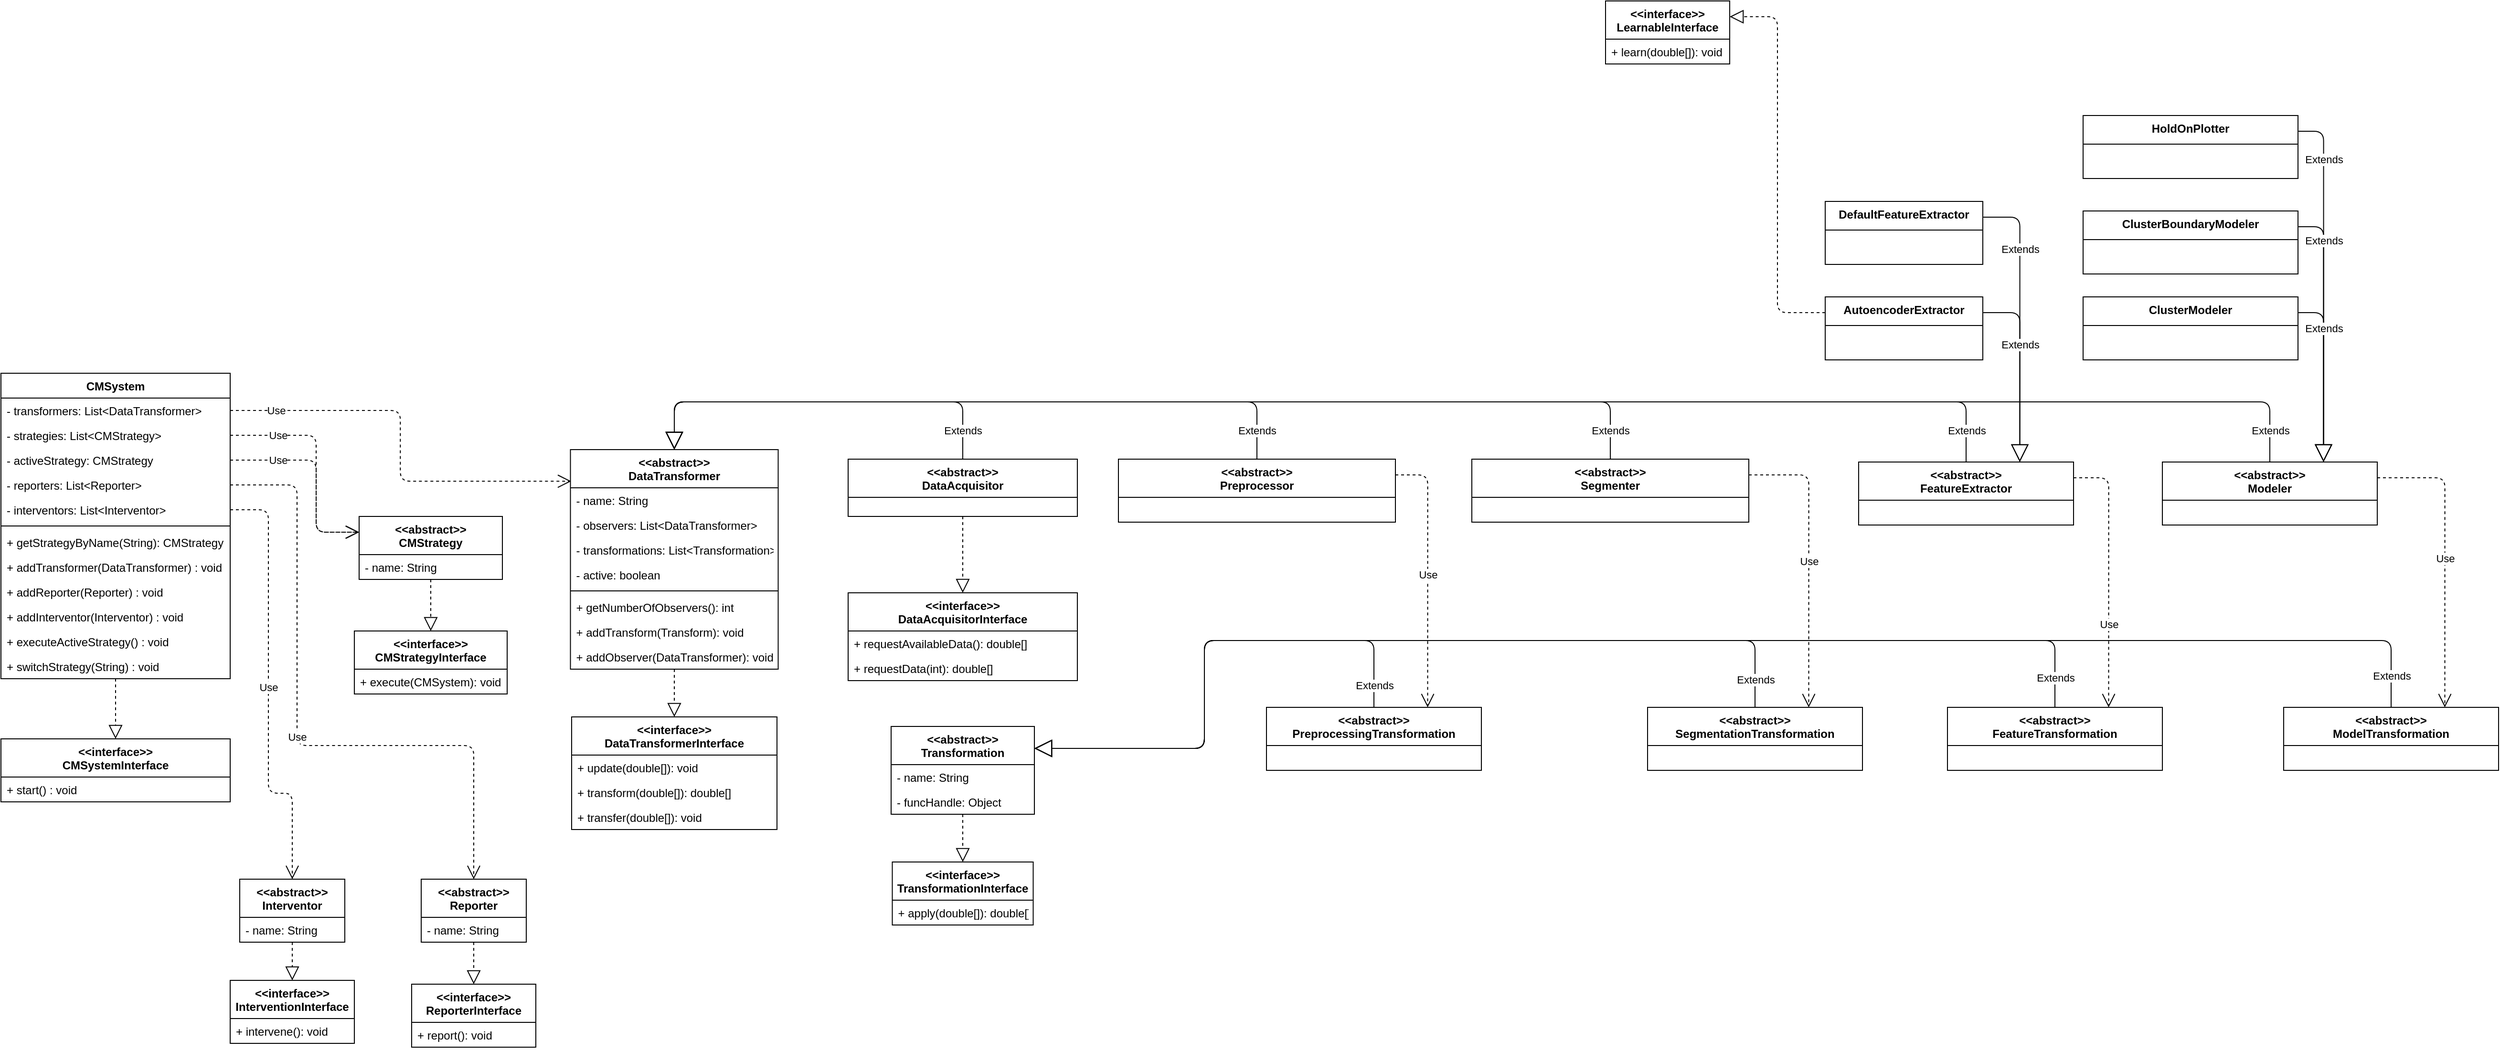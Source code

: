 <mxfile version="13.2.4" type="device" pages="2"><diagram id="Lfu4f5LkRAOWJ9PssMMm" name="Overview"><mxGraphModel dx="2374" dy="1189" grid="1" gridSize="10" guides="1" tooltips="1" connect="1" arrows="1" fold="1" page="1" pageScale="1" pageWidth="1169" pageHeight="1654" math="0" shadow="0"><root><mxCell id="0"/><mxCell id="1" parent="0"/><mxCell id="08nrekPemA0A7BpLR1cq-20" value="Extends" style="endArrow=block;endSize=16;endFill=0;html=1;exitX=0.5;exitY=0;exitDx=0;exitDy=0;edgeStyle=orthogonalEdgeStyle;entryX=0.5;entryY=0;entryDx=0;entryDy=0;" parent="1" source="08nrekPemA0A7BpLR1cq-13" target="08nrekPemA0A7BpLR1cq-6" edge="1"><mxGeometry x="-0.955" width="160" relative="1" as="geometry"><mxPoint x="1120" y="870" as="sourcePoint"/><mxPoint x="730" y="500" as="targetPoint"/><Array as="points"><mxPoint x="2057" y="470"/><mxPoint x="705" y="470"/></Array><mxPoint as="offset"/></mxGeometry></mxCell><mxCell id="08nrekPemA0A7BpLR1cq-21" value="" style="endArrow=block;dashed=1;endFill=0;endSize=12;html=1;entryX=0.5;entryY=0;entryDx=0;entryDy=0;exitX=0.5;exitY=1;exitDx=0;exitDy=0;" parent="1" source="08nrekPemA0A7BpLR1cq-6" target="dBo1FwBS5aJN_Spaipeg-18" edge="1"><mxGeometry width="160" relative="1" as="geometry"><mxPoint x="702.5" y="622" as="sourcePoint"/><mxPoint x="890" y="850" as="targetPoint"/></mxGeometry></mxCell><mxCell id="08nrekPemA0A7BpLR1cq-22" value="" style="endArrow=block;dashed=1;endFill=0;endSize=12;html=1;exitX=0.5;exitY=1;exitDx=0;exitDy=0;entryX=0.5;entryY=0;entryDx=0;entryDy=0;" parent="1" source="08nrekPemA0A7BpLR1cq-1" target="dBo1FwBS5aJN_Spaipeg-14" edge="1"><mxGeometry width="160" relative="1" as="geometry"><mxPoint x="927" y="840" as="sourcePoint"/><mxPoint x="1087" y="840" as="targetPoint"/></mxGeometry></mxCell><mxCell id="08nrekPemA0A7BpLR1cq-33" value="Use" style="endArrow=open;endSize=12;dashed=1;html=1;exitX=1;exitY=0.25;exitDx=0;exitDy=0;entryX=0.75;entryY=0;entryDx=0;entryDy=0;edgeStyle=orthogonalEdgeStyle;" parent="1" source="08nrekPemA0A7BpLR1cq-13" target="08nrekPemA0A7BpLR1cq-27" edge="1"><mxGeometry x="0.375" width="160" relative="1" as="geometry"><mxPoint x="1879" y="583" as="sourcePoint"/><mxPoint x="2114" y="720" as="targetPoint"/><Array as="points"><mxPoint x="2207" y="550"/></Array><mxPoint as="offset"/></mxGeometry></mxCell><mxCell id="AAn2_wxJFxs9eI7B3Sr_-12" value="" style="endArrow=block;dashed=1;endFill=0;endSize=12;html=1;exitX=0.5;exitY=1;exitDx=0;exitDy=0;edgeStyle=orthogonalEdgeStyle;" parent="1" source="AAn2_wxJFxs9eI7B3Sr_-8" target="AAn2_wxJFxs9eI7B3Sr_-10" edge="1"><mxGeometry width="160" relative="1" as="geometry"><mxPoint x="990" y="818" as="sourcePoint"/><mxPoint x="760" y="838" as="targetPoint"/></mxGeometry></mxCell><mxCell id="AAn2_wxJFxs9eI7B3Sr_-18" value="Use" style="endArrow=open;endSize=12;dashed=1;html=1;exitX=1;exitY=0.25;exitDx=0;exitDy=0;edgeStyle=orthogonalEdgeStyle;entryX=0.75;entryY=0;entryDx=0;entryDy=0;" parent="1" source="AAn2_wxJFxs9eI7B3Sr_-1" target="AAn2_wxJFxs9eI7B3Sr_-15" edge="1"><mxGeometry width="160" relative="1" as="geometry"><mxPoint x="1500" y="600" as="sourcePoint"/><mxPoint x="1380" y="970" as="targetPoint"/></mxGeometry></mxCell><mxCell id="AAn2_wxJFxs9eI7B3Sr_-21" value="Extends" style="endArrow=block;endSize=16;endFill=0;html=1;exitX=0.5;exitY=0;exitDx=0;exitDy=0;edgeStyle=orthogonalEdgeStyle;entryX=1;entryY=0.25;entryDx=0;entryDy=0;" parent="1" source="AAn2_wxJFxs9eI7B3Sr_-15" target="AAn2_wxJFxs9eI7B3Sr_-8" edge="1"><mxGeometry x="-0.912" width="160" relative="1" as="geometry"><mxPoint x="1030" y="990" as="sourcePoint"/><mxPoint x="810" y="960" as="targetPoint"/><Array as="points"><mxPoint x="1437" y="720"/><mxPoint x="1260" y="720"/><mxPoint x="1260" y="833"/></Array><mxPoint as="offset"/></mxGeometry></mxCell><mxCell id="AAn2_wxJFxs9eI7B3Sr_-23" value="Extends" style="endArrow=block;endSize=16;endFill=0;html=1;exitX=0.5;exitY=0;exitDx=0;exitDy=0;edgeStyle=orthogonalEdgeStyle;entryX=1;entryY=0.25;entryDx=0;entryDy=0;" parent="1" source="08nrekPemA0A7BpLR1cq-27" target="AAn2_wxJFxs9eI7B3Sr_-8" edge="1"><mxGeometry x="-0.95" width="160" relative="1" as="geometry"><mxPoint x="1470" y="1040" as="sourcePoint"/><mxPoint x="800" y="890" as="targetPoint"/><Array as="points"><mxPoint x="2151" y="720"/><mxPoint x="1260" y="720"/><mxPoint x="1260" y="833"/></Array><mxPoint as="offset"/></mxGeometry></mxCell><mxCell id="AAn2_wxJFxs9eI7B3Sr_-26" value="Use" style="endArrow=open;endSize=12;dashed=1;html=1;exitX=1;exitY=0.25;exitDx=0;exitDy=0;entryX=0.75;entryY=0;entryDx=0;entryDy=0;edgeStyle=orthogonalEdgeStyle;" parent="1" source="AAn2_wxJFxs9eI7B3Sr_-24" target="AAn2_wxJFxs9eI7B3Sr_-25" edge="1"><mxGeometry width="160" relative="1" as="geometry"><mxPoint x="1804" y="546.5" as="sourcePoint"/><mxPoint x="1914" y="950" as="targetPoint"/></mxGeometry></mxCell><mxCell id="AAn2_wxJFxs9eI7B3Sr_-27" value="Extends" style="endArrow=block;endSize=16;endFill=0;html=1;exitX=0.5;exitY=0;exitDx=0;exitDy=0;edgeStyle=orthogonalEdgeStyle;entryX=1;entryY=0.25;entryDx=0;entryDy=0;" parent="1" source="AAn2_wxJFxs9eI7B3Sr_-25" target="AAn2_wxJFxs9eI7B3Sr_-8" edge="1"><mxGeometry x="-0.937" width="160" relative="1" as="geometry"><mxPoint x="1330" y="1030" as="sourcePoint"/><mxPoint x="820" y="890" as="targetPoint"/><Array as="points"><mxPoint x="1837" y="720"/><mxPoint x="1260" y="720"/><mxPoint x="1260" y="833"/></Array><mxPoint as="offset"/></mxGeometry></mxCell><mxCell id="AAn2_wxJFxs9eI7B3Sr_-30" value="Use" style="endArrow=open;endSize=12;dashed=1;html=1;exitX=1;exitY=0.25;exitDx=0;exitDy=0;entryX=0.75;entryY=0;entryDx=0;entryDy=0;edgeStyle=orthogonalEdgeStyle;" parent="1" source="AAn2_wxJFxs9eI7B3Sr_-28" target="AAn2_wxJFxs9eI7B3Sr_-29" edge="1"><mxGeometry width="160" relative="1" as="geometry"><mxPoint x="2320" y="670" as="sourcePoint"/><mxPoint x="2480" y="670" as="targetPoint"/></mxGeometry></mxCell><mxCell id="AAn2_wxJFxs9eI7B3Sr_-37" value="Extends" style="endArrow=block;endSize=16;endFill=0;html=1;exitX=0.5;exitY=0;exitDx=0;exitDy=0;edgeStyle=orthogonalEdgeStyle;entryX=1;entryY=0.25;entryDx=0;entryDy=0;" parent="1" source="AAn2_wxJFxs9eI7B3Sr_-29" target="AAn2_wxJFxs9eI7B3Sr_-8" edge="1"><mxGeometry x="-0.959" width="160" relative="1" as="geometry"><mxPoint x="1930" y="1020" as="sourcePoint"/><mxPoint x="830" y="980" as="targetPoint"/><Array as="points"><mxPoint x="2503" y="720"/><mxPoint x="1260" y="720"/><mxPoint x="1260" y="833"/></Array><mxPoint as="offset"/></mxGeometry></mxCell><mxCell id="AAn2_wxJFxs9eI7B3Sr_-47" value="" style="endArrow=block;dashed=1;endFill=0;endSize=12;html=1;exitX=0.5;exitY=1;exitDx=0;exitDy=0;edgeStyle=orthogonalEdgeStyle;" parent="1" source="AAn2_wxJFxs9eI7B3Sr_-40" target="AAn2_wxJFxs9eI7B3Sr_-42" edge="1"><mxGeometry width="160" relative="1" as="geometry"><mxPoint x="430" y="1182" as="sourcePoint"/><mxPoint x="590" y="1182" as="targetPoint"/></mxGeometry></mxCell><mxCell id="AAn2_wxJFxs9eI7B3Sr_-48" value="" style="endArrow=block;dashed=1;endFill=0;endSize=12;html=1;exitX=0.5;exitY=1;exitDx=0;exitDy=0;entryX=0.5;entryY=0;entryDx=0;entryDy=0;edgeStyle=orthogonalEdgeStyle;" parent="1" source="AAn2_wxJFxs9eI7B3Sr_-41" target="AAn2_wxJFxs9eI7B3Sr_-46" edge="1"><mxGeometry width="160" relative="1" as="geometry"><mxPoint x="700" y="1020" as="sourcePoint"/><mxPoint x="860" y="1020" as="targetPoint"/></mxGeometry></mxCell><mxCell id="AAn2_wxJFxs9eI7B3Sr_-49" value="" style="endArrow=block;dashed=1;endFill=0;endSize=12;html=1;exitX=0.5;exitY=1;exitDx=0;exitDy=0;edgeStyle=orthogonalEdgeStyle;" parent="1" source="dBo1FwBS5aJN_Spaipeg-1" target="dBo1FwBS5aJN_Spaipeg-5" edge="1"><mxGeometry width="160" relative="1" as="geometry"><mxPoint x="-210" y="650" as="sourcePoint"/><mxPoint x="-50" y="650" as="targetPoint"/></mxGeometry></mxCell><mxCell id="AAn2_wxJFxs9eI7B3Sr_-57" value="" style="endArrow=block;dashed=1;endFill=0;endSize=12;html=1;exitX=0.5;exitY=1;exitDx=0;exitDy=0;entryX=0.5;entryY=0;entryDx=0;entryDy=0;edgeStyle=orthogonalEdgeStyle;" parent="1" source="AAn2_wxJFxs9eI7B3Sr_-56" target="dBo1FwBS5aJN_Spaipeg-10" edge="1"><mxGeometry width="160" relative="1" as="geometry"><mxPoint x="440" y="650" as="sourcePoint"/><mxPoint x="530" y="800" as="targetPoint"/></mxGeometry></mxCell><mxCell id="AAn2_wxJFxs9eI7B3Sr_-67" value="Use" style="endArrow=open;endSize=12;dashed=1;html=1;exitX=1;exitY=0.5;exitDx=0;exitDy=0;entryX=0.004;entryY=0.144;entryDx=0;entryDy=0;entryPerimeter=0;edgeStyle=orthogonalEdgeStyle;" parent="1" source="AAn2_wxJFxs9eI7B3Sr_-51" target="08nrekPemA0A7BpLR1cq-6" edge="1"><mxGeometry x="-0.778" width="160" relative="1" as="geometry"><mxPoint x="360" y="800" as="sourcePoint"/><mxPoint x="520" y="800" as="targetPoint"/><mxPoint as="offset"/></mxGeometry></mxCell><mxCell id="AAn2_wxJFxs9eI7B3Sr_-68" value="Use" style="endArrow=open;endSize=12;dashed=1;html=1;exitX=1;exitY=0.5;exitDx=0;exitDy=0;entryX=0;entryY=0.25;entryDx=0;entryDy=0;edgeStyle=orthogonalEdgeStyle;" parent="1" source="AAn2_wxJFxs9eI7B3Sr_-54" target="AAn2_wxJFxs9eI7B3Sr_-56" edge="1"><mxGeometry x="-0.577" width="160" relative="1" as="geometry"><mxPoint x="390" y="440" as="sourcePoint"/><mxPoint x="550" y="440" as="targetPoint"/><Array as="points"><mxPoint x="330" y="505"/><mxPoint x="330" y="607"/></Array><mxPoint as="offset"/></mxGeometry></mxCell><mxCell id="AAn2_wxJFxs9eI7B3Sr_-69" value="Use" style="endArrow=open;endSize=12;dashed=1;html=1;exitX=1;exitY=0.5;exitDx=0;exitDy=0;entryX=0;entryY=0.25;entryDx=0;entryDy=0;edgeStyle=orthogonalEdgeStyle;" parent="1" source="AAn2_wxJFxs9eI7B3Sr_-55" target="AAn2_wxJFxs9eI7B3Sr_-56" edge="1"><mxGeometry x="-0.525" width="160" relative="1" as="geometry"><mxPoint x="330" y="840" as="sourcePoint"/><mxPoint x="490" y="840" as="targetPoint"/><Array as="points"><mxPoint x="330" y="531"/><mxPoint x="330" y="607"/></Array><mxPoint as="offset"/></mxGeometry></mxCell><mxCell id="AAn2_wxJFxs9eI7B3Sr_-70" value="Use" style="endArrow=open;endSize=12;dashed=1;html=1;exitX=1;exitY=0.5;exitDx=0;exitDy=0;entryX=0.5;entryY=0;entryDx=0;entryDy=0;edgeStyle=orthogonalEdgeStyle;" parent="1" source="AAn2_wxJFxs9eI7B3Sr_-61" target="AAn2_wxJFxs9eI7B3Sr_-41" edge="1"><mxGeometry width="160" relative="1" as="geometry"><mxPoint x="310" y="840" as="sourcePoint"/><mxPoint x="470" y="840" as="targetPoint"/><Array as="points"><mxPoint x="310" y="557"/><mxPoint x="310" y="830"/><mxPoint x="495" y="830"/></Array></mxGeometry></mxCell><mxCell id="AAn2_wxJFxs9eI7B3Sr_-71" value="Use" style="endArrow=open;endSize=12;dashed=1;html=1;entryX=0.5;entryY=0;entryDx=0;entryDy=0;exitX=1;exitY=0.5;exitDx=0;exitDy=0;edgeStyle=orthogonalEdgeStyle;" parent="1" source="AAn2_wxJFxs9eI7B3Sr_-62" target="AAn2_wxJFxs9eI7B3Sr_-40" edge="1"><mxGeometry width="160" relative="1" as="geometry"><mxPoint x="150" y="880" as="sourcePoint"/><mxPoint x="310" y="880" as="targetPoint"/><Array as="points"><mxPoint x="280" y="583"/><mxPoint x="280" y="880"/><mxPoint x="305" y="880"/></Array></mxGeometry></mxCell><mxCell id="AAn2_wxJFxs9eI7B3Sr_-80" value="Extends" style="endArrow=block;endSize=16;endFill=0;html=1;exitX=0.5;exitY=0;exitDx=0;exitDy=0;edgeStyle=orthogonalEdgeStyle;entryX=0.5;entryY=0;entryDx=0;entryDy=0;" parent="1" source="AAn2_wxJFxs9eI7B3Sr_-28" target="08nrekPemA0A7BpLR1cq-6" edge="1"><mxGeometry x="-0.963" width="160" relative="1" as="geometry"><mxPoint x="2067.5" y="543" as="sourcePoint"/><mxPoint x="715" y="530" as="targetPoint"/><Array as="points"><mxPoint x="2376" y="470"/><mxPoint x="705" y="470"/></Array><mxPoint as="offset"/></mxGeometry></mxCell><mxCell id="AAn2_wxJFxs9eI7B3Sr_-7" value="Extends" style="endArrow=block;endSize=16;endFill=0;html=1;entryX=0.5;entryY=0;entryDx=0;entryDy=0;edgeStyle=orthogonalEdgeStyle;exitX=0.5;exitY=0;exitDx=0;exitDy=0;" parent="1" source="AAn2_wxJFxs9eI7B3Sr_-1" target="08nrekPemA0A7BpLR1cq-6" edge="1"><mxGeometry x="-0.917" width="160" relative="1" as="geometry"><mxPoint x="1200" y="870" as="sourcePoint"/><mxPoint x="1360" y="870" as="targetPoint"/><Array as="points"><mxPoint x="1315" y="470"/><mxPoint x="705" y="470"/></Array><mxPoint as="offset"/></mxGeometry></mxCell><mxCell id="AAn2_wxJFxs9eI7B3Sr_-81" value="Extends" style="endArrow=block;endSize=16;endFill=0;html=1;exitX=0.5;exitY=0;exitDx=0;exitDy=0;edgeStyle=orthogonalEdgeStyle;entryX=0.5;entryY=0;entryDx=0;entryDy=0;" parent="1" source="AAn2_wxJFxs9eI7B3Sr_-24" target="08nrekPemA0A7BpLR1cq-6" edge="1"><mxGeometry x="-0.945" width="160" relative="1" as="geometry"><mxPoint x="1470" y="490" as="sourcePoint"/><mxPoint x="1630" y="490" as="targetPoint"/><Array as="points"><mxPoint x="1685" y="470"/><mxPoint x="705" y="470"/></Array><mxPoint as="offset"/></mxGeometry></mxCell><mxCell id="AAn2_wxJFxs9eI7B3Sr_-88" value="Extends" style="endArrow=block;endSize=16;endFill=0;html=1;exitX=0.5;exitY=0;exitDx=0;exitDy=0;edgeStyle=orthogonalEdgeStyle;entryX=0.5;entryY=0;entryDx=0;entryDy=0;" parent="1" source="08nrekPemA0A7BpLR1cq-1" target="08nrekPemA0A7BpLR1cq-6" edge="1"><mxGeometry x="-0.854" width="160" relative="1" as="geometry"><mxPoint x="800" y="1110" as="sourcePoint"/><mxPoint x="720" y="500" as="targetPoint"/><Array as="points"><mxPoint x="1007" y="470"/><mxPoint x="705" y="470"/></Array><mxPoint as="offset"/></mxGeometry></mxCell><mxCell id="08nrekPemA0A7BpLR1cq-1" value="&lt;&lt;abstract&gt;&gt;&#10;DataAcquisitor" style="swimlane;fontStyle=1;align=center;verticalAlign=top;childLayout=stackLayout;horizontal=1;startSize=40;horizontalStack=0;resizeParent=1;resizeParentMax=0;resizeLast=0;collapsible=1;marginBottom=0;" parent="1" vertex="1"><mxGeometry x="887" y="530" width="240" height="60" as="geometry"/></mxCell><mxCell id="dBo1FwBS5aJN_Spaipeg-14" value="&lt;&lt;interface&gt;&gt;&#10;DataAcquisitorInterface" style="swimlane;fontStyle=1;align=center;verticalAlign=top;childLayout=stackLayout;horizontal=1;startSize=40;horizontalStack=0;resizeParent=1;resizeParentMax=0;resizeLast=0;collapsible=1;marginBottom=0;" parent="1" vertex="1"><mxGeometry x="887" y="670" width="240" height="92" as="geometry"/></mxCell><mxCell id="08nrekPemA0A7BpLR1cq-10" value="+ requestAvailableData(): double[]" style="text;strokeColor=none;fillColor=none;align=left;verticalAlign=top;spacingLeft=4;spacingRight=4;overflow=hidden;rotatable=0;points=[[0,0.5],[1,0.5]];portConstraint=eastwest;" parent="dBo1FwBS5aJN_Spaipeg-14" vertex="1"><mxGeometry y="40" width="240" height="26" as="geometry"/></mxCell><mxCell id="08nrekPemA0A7BpLR1cq-11" value="+ requestData(int): double[]" style="text;strokeColor=none;fillColor=none;align=left;verticalAlign=top;spacingLeft=4;spacingRight=4;overflow=hidden;rotatable=0;points=[[0,0.5],[1,0.5]];portConstraint=eastwest;" parent="dBo1FwBS5aJN_Spaipeg-14" vertex="1"><mxGeometry y="66" width="240" height="26" as="geometry"/></mxCell><mxCell id="AAn2_wxJFxs9eI7B3Sr_-1" value="&lt;&lt;abstract&gt;&gt;&#10;Preprocessor" style="swimlane;fontStyle=1;align=center;verticalAlign=top;childLayout=stackLayout;horizontal=1;startSize=40;horizontalStack=0;resizeParent=1;resizeParentMax=0;resizeLast=0;collapsible=1;marginBottom=0;" parent="1" vertex="1"><mxGeometry x="1170" y="530" width="290" height="66" as="geometry"/></mxCell><mxCell id="AAn2_wxJFxs9eI7B3Sr_-15" value="&lt;&lt;abstract&gt;&gt;&#10;PreprocessingTransformation" style="swimlane;fontStyle=1;align=center;verticalAlign=top;childLayout=stackLayout;horizontal=1;startSize=40;horizontalStack=0;resizeParent=1;resizeParentMax=0;resizeLast=0;collapsible=1;marginBottom=0;" parent="1" vertex="1"><mxGeometry x="1325" y="790" width="225" height="66" as="geometry"/></mxCell><mxCell id="08nrekPemA0A7BpLR1cq-13" value="&lt;&lt;abstract&gt;&gt;&#10;FeatureExtractor" style="swimlane;fontStyle=1;align=center;verticalAlign=top;childLayout=stackLayout;horizontal=1;startSize=40;horizontalStack=0;resizeParent=1;resizeParentMax=0;resizeLast=0;collapsible=1;marginBottom=0;" parent="1" vertex="1"><mxGeometry x="1945" y="533" width="225" height="66" as="geometry"/></mxCell><mxCell id="08nrekPemA0A7BpLR1cq-27" value="&lt;&lt;abstract&gt;&gt;&#10;FeatureTransformation" style="swimlane;fontStyle=1;align=center;verticalAlign=top;childLayout=stackLayout;horizontal=1;startSize=40;horizontalStack=0;resizeParent=1;resizeParentMax=0;resizeLast=0;collapsible=1;marginBottom=0;" parent="1" vertex="1"><mxGeometry x="2038" y="790" width="225" height="66" as="geometry"/></mxCell><mxCell id="AAn2_wxJFxs9eI7B3Sr_-24" value="&lt;&lt;abstract&gt;&gt;&#10;Segmenter" style="swimlane;fontStyle=1;align=center;verticalAlign=top;childLayout=stackLayout;horizontal=1;startSize=40;horizontalStack=0;resizeParent=1;resizeParentMax=0;resizeLast=0;collapsible=1;marginBottom=0;" parent="1" vertex="1"><mxGeometry x="1540" y="530" width="290" height="66" as="geometry"/></mxCell><mxCell id="AAn2_wxJFxs9eI7B3Sr_-25" value="&lt;&lt;abstract&gt;&gt;&#10;SegmentationTransformation" style="swimlane;fontStyle=1;align=center;verticalAlign=top;childLayout=stackLayout;horizontal=1;startSize=40;horizontalStack=0;resizeParent=1;resizeParentMax=0;resizeLast=0;collapsible=1;marginBottom=0;" parent="1" vertex="1"><mxGeometry x="1724" y="790" width="225" height="66" as="geometry"/></mxCell><mxCell id="AAn2_wxJFxs9eI7B3Sr_-28" value="&lt;&lt;abstract&gt;&gt;&#10;Modeler" style="swimlane;fontStyle=1;align=center;verticalAlign=top;childLayout=stackLayout;horizontal=1;startSize=40;horizontalStack=0;resizeParent=1;resizeParentMax=0;resizeLast=0;collapsible=1;marginBottom=0;" parent="1" vertex="1"><mxGeometry x="2263" y="533" width="225" height="66" as="geometry"/></mxCell><mxCell id="AAn2_wxJFxs9eI7B3Sr_-29" value="&lt;&lt;abstract&gt;&gt;&#10;ModelTransformation" style="swimlane;fontStyle=1;align=center;verticalAlign=top;childLayout=stackLayout;horizontal=1;startSize=40;horizontalStack=0;resizeParent=1;resizeParentMax=0;resizeLast=0;collapsible=1;marginBottom=0;" parent="1" vertex="1"><mxGeometry x="2390" y="790" width="225" height="66" as="geometry"/></mxCell><mxCell id="AAn2_wxJFxs9eI7B3Sr_-56" value="&lt;&lt;abstract&gt;&gt;&#10;CMStrategy" style="swimlane;fontStyle=1;align=center;verticalAlign=top;childLayout=stackLayout;horizontal=1;startSize=40;horizontalStack=0;resizeParent=1;resizeParentMax=0;resizeLast=0;collapsible=1;marginBottom=0;" parent="1" vertex="1"><mxGeometry x="375" y="590" width="150" height="66" as="geometry"/></mxCell><mxCell id="AAn2_wxJFxs9eI7B3Sr_-75" value="- name: String" style="text;strokeColor=none;fillColor=none;align=left;verticalAlign=top;spacingLeft=4;spacingRight=4;overflow=hidden;rotatable=0;points=[[0,0.5],[1,0.5]];portConstraint=eastwest;" parent="AAn2_wxJFxs9eI7B3Sr_-56" vertex="1"><mxGeometry y="40" width="150" height="26" as="geometry"/></mxCell><mxCell id="dBo1FwBS5aJN_Spaipeg-1" value="CMSystem" style="swimlane;fontStyle=1;align=center;verticalAlign=top;childLayout=stackLayout;horizontal=1;startSize=26;horizontalStack=0;resizeParent=1;resizeParentMax=0;resizeLast=0;collapsible=1;marginBottom=0;" parent="1" vertex="1"><mxGeometry y="440" width="240" height="320" as="geometry"/></mxCell><mxCell id="AAn2_wxJFxs9eI7B3Sr_-51" value="- transformers: List&lt;DataTransformer&gt;" style="text;strokeColor=none;fillColor=none;align=left;verticalAlign=top;spacingLeft=4;spacingRight=4;overflow=hidden;rotatable=0;points=[[0,0.5],[1,0.5]];portConstraint=eastwest;" parent="dBo1FwBS5aJN_Spaipeg-1" vertex="1"><mxGeometry y="26" width="240" height="26" as="geometry"/></mxCell><mxCell id="AAn2_wxJFxs9eI7B3Sr_-54" value="- strategies: List&lt;CMStrategy&gt;" style="text;strokeColor=none;fillColor=none;align=left;verticalAlign=top;spacingLeft=4;spacingRight=4;overflow=hidden;rotatable=0;points=[[0,0.5],[1,0.5]];portConstraint=eastwest;" parent="dBo1FwBS5aJN_Spaipeg-1" vertex="1"><mxGeometry y="52" width="240" height="26" as="geometry"/></mxCell><mxCell id="AAn2_wxJFxs9eI7B3Sr_-55" value="- activeStrategy: CMStrategy" style="text;strokeColor=none;fillColor=none;align=left;verticalAlign=top;spacingLeft=4;spacingRight=4;overflow=hidden;rotatable=0;points=[[0,0.5],[1,0.5]];portConstraint=eastwest;" parent="dBo1FwBS5aJN_Spaipeg-1" vertex="1"><mxGeometry y="78" width="240" height="26" as="geometry"/></mxCell><mxCell id="AAn2_wxJFxs9eI7B3Sr_-61" value="- reporters: List&lt;Reporter&gt;" style="text;strokeColor=none;fillColor=none;align=left;verticalAlign=top;spacingLeft=4;spacingRight=4;overflow=hidden;rotatable=0;points=[[0,0.5],[1,0.5]];portConstraint=eastwest;" parent="dBo1FwBS5aJN_Spaipeg-1" vertex="1"><mxGeometry y="104" width="240" height="26" as="geometry"/></mxCell><mxCell id="AAn2_wxJFxs9eI7B3Sr_-62" value="- interventors: List&lt;Interventor&gt;" style="text;strokeColor=none;fillColor=none;align=left;verticalAlign=top;spacingLeft=4;spacingRight=4;overflow=hidden;rotatable=0;points=[[0,0.5],[1,0.5]];portConstraint=eastwest;" parent="dBo1FwBS5aJN_Spaipeg-1" vertex="1"><mxGeometry y="130" width="240" height="26" as="geometry"/></mxCell><mxCell id="AAn2_wxJFxs9eI7B3Sr_-73" value="" style="line;strokeWidth=1;fillColor=none;align=left;verticalAlign=middle;spacingTop=-1;spacingLeft=3;spacingRight=3;rotatable=0;labelPosition=right;points=[];portConstraint=eastwest;" parent="dBo1FwBS5aJN_Spaipeg-1" vertex="1"><mxGeometry y="156" width="240" height="8" as="geometry"/></mxCell><mxCell id="AAn2_wxJFxs9eI7B3Sr_-74" value="+ getStrategyByName(String): CMStrategy" style="text;strokeColor=none;fillColor=none;align=left;verticalAlign=top;spacingLeft=4;spacingRight=4;overflow=hidden;rotatable=0;points=[[0,0.5],[1,0.5]];portConstraint=eastwest;" parent="dBo1FwBS5aJN_Spaipeg-1" vertex="1"><mxGeometry y="164" width="240" height="26" as="geometry"/></mxCell><mxCell id="AAn2_wxJFxs9eI7B3Sr_-50" value="+ addTransformer(DataTransformer) : void" style="text;strokeColor=none;fillColor=none;align=left;verticalAlign=top;spacingLeft=4;spacingRight=4;overflow=hidden;rotatable=0;points=[[0,0.5],[1,0.5]];portConstraint=eastwest;" parent="dBo1FwBS5aJN_Spaipeg-1" vertex="1"><mxGeometry y="190" width="240" height="26" as="geometry"/></mxCell><mxCell id="AAn2_wxJFxs9eI7B3Sr_-59" value="+ addReporter(Reporter) : void" style="text;strokeColor=none;fillColor=none;align=left;verticalAlign=top;spacingLeft=4;spacingRight=4;overflow=hidden;rotatable=0;points=[[0,0.5],[1,0.5]];portConstraint=eastwest;" parent="dBo1FwBS5aJN_Spaipeg-1" vertex="1"><mxGeometry y="216" width="240" height="26" as="geometry"/></mxCell><mxCell id="AAn2_wxJFxs9eI7B3Sr_-58" value="+ addInterventor(Interventor) : void" style="text;strokeColor=none;fillColor=none;align=left;verticalAlign=top;spacingLeft=4;spacingRight=4;overflow=hidden;rotatable=0;points=[[0,0.5],[1,0.5]];portConstraint=eastwest;" parent="dBo1FwBS5aJN_Spaipeg-1" vertex="1"><mxGeometry y="242" width="240" height="26" as="geometry"/></mxCell><mxCell id="AAn2_wxJFxs9eI7B3Sr_-53" value="+ executeActiveStrategy() : void" style="text;strokeColor=none;fillColor=none;align=left;verticalAlign=top;spacingLeft=4;spacingRight=4;overflow=hidden;rotatable=0;points=[[0,0.5],[1,0.5]];portConstraint=eastwest;" parent="dBo1FwBS5aJN_Spaipeg-1" vertex="1"><mxGeometry y="268" width="240" height="26" as="geometry"/></mxCell><mxCell id="AAn2_wxJFxs9eI7B3Sr_-52" value="+ switchStrategy(String) : void" style="text;strokeColor=none;fillColor=none;align=left;verticalAlign=top;spacingLeft=4;spacingRight=4;overflow=hidden;rotatable=0;points=[[0,0.5],[1,0.5]];portConstraint=eastwest;" parent="dBo1FwBS5aJN_Spaipeg-1" vertex="1"><mxGeometry y="294" width="240" height="26" as="geometry"/></mxCell><mxCell id="dBo1FwBS5aJN_Spaipeg-10" value="&lt;&lt;interface&gt;&gt;&#10;CMStrategyInterface" style="swimlane;fontStyle=1;align=center;verticalAlign=top;childLayout=stackLayout;horizontal=1;startSize=40;horizontalStack=0;resizeParent=1;resizeParentMax=0;resizeLast=0;collapsible=1;marginBottom=0;" parent="1" vertex="1"><mxGeometry x="370" y="710" width="160" height="66" as="geometry"/></mxCell><mxCell id="AAn2_wxJFxs9eI7B3Sr_-65" value="+ execute(CMSystem): void" style="text;strokeColor=none;fillColor=none;align=left;verticalAlign=top;spacingLeft=4;spacingRight=4;overflow=hidden;rotatable=0;points=[[0,0.5],[1,0.5]];portConstraint=eastwest;" parent="dBo1FwBS5aJN_Spaipeg-10" vertex="1"><mxGeometry y="40" width="160" height="26" as="geometry"/></mxCell><mxCell id="AAn2_wxJFxs9eI7B3Sr_-8" value="&lt;&lt;abstract&gt;&gt;&#10;Transformation" style="swimlane;fontStyle=1;align=center;verticalAlign=top;childLayout=stackLayout;horizontal=1;startSize=40;horizontalStack=0;resizeParent=1;resizeParentMax=0;resizeLast=0;collapsible=1;marginBottom=0;" parent="1" vertex="1"><mxGeometry x="932" y="810" width="150" height="92" as="geometry"><mxRectangle x="612.5" y="480" width="110" height="40" as="alternateBounds"/></mxGeometry></mxCell><mxCell id="AAn2_wxJFxs9eI7B3Sr_-13" value="- name: String" style="text;strokeColor=none;fillColor=none;align=left;verticalAlign=top;spacingLeft=4;spacingRight=4;overflow=hidden;rotatable=0;points=[[0,0.5],[1,0.5]];portConstraint=eastwest;" parent="AAn2_wxJFxs9eI7B3Sr_-8" vertex="1"><mxGeometry y="40" width="150" height="26" as="geometry"/></mxCell><mxCell id="AAn2_wxJFxs9eI7B3Sr_-82" value="- funcHandle: Object" style="text;strokeColor=none;fillColor=none;align=left;verticalAlign=top;spacingLeft=4;spacingRight=4;overflow=hidden;rotatable=0;points=[[0,0.5],[1,0.5]];portConstraint=eastwest;" parent="AAn2_wxJFxs9eI7B3Sr_-8" vertex="1"><mxGeometry y="66" width="150" height="26" as="geometry"/></mxCell><mxCell id="YaqS68EigVn-QUBoVISx-5" value="HoldOnPlotter" style="swimlane;fontStyle=1;align=center;verticalAlign=top;childLayout=stackLayout;horizontal=1;startSize=30;horizontalStack=0;resizeParent=1;resizeParentMax=0;resizeLast=0;collapsible=1;marginBottom=0;" vertex="1" parent="1"><mxGeometry x="2180" y="170" width="225" height="66" as="geometry"/></mxCell><mxCell id="AAn2_wxJFxs9eI7B3Sr_-84" value="ClusterModeler" style="swimlane;fontStyle=1;align=center;verticalAlign=top;childLayout=stackLayout;horizontal=1;startSize=30;horizontalStack=0;resizeParent=1;resizeParentMax=0;resizeLast=0;collapsible=1;marginBottom=0;" parent="1" vertex="1"><mxGeometry x="2180" y="360" width="225" height="66" as="geometry"/></mxCell><mxCell id="AAn2_wxJFxs9eI7B3Sr_-85" value="ClusterBoundaryModeler" style="swimlane;fontStyle=1;align=center;verticalAlign=top;childLayout=stackLayout;horizontal=1;startSize=30;horizontalStack=0;resizeParent=1;resizeParentMax=0;resizeLast=0;collapsible=1;marginBottom=0;" parent="1" vertex="1"><mxGeometry x="2180" y="270" width="225" height="66" as="geometry"/></mxCell><mxCell id="YaqS68EigVn-QUBoVISx-4" value="DefaultFeatureExtractor" style="swimlane;fontStyle=1;align=center;verticalAlign=top;childLayout=stackLayout;horizontal=1;startSize=30;horizontalStack=0;resizeParent=1;resizeParentMax=0;resizeLast=0;collapsible=1;marginBottom=0;" vertex="1" parent="1"><mxGeometry x="1910" y="260" width="165" height="66" as="geometry"/></mxCell><mxCell id="YaqS68EigVn-QUBoVISx-1" value="&lt;&lt;interface&gt;&gt;&#10;LearnableInterface" style="swimlane;fontStyle=1;align=center;verticalAlign=top;childLayout=stackLayout;horizontal=1;startSize=40;horizontalStack=0;resizeParent=1;resizeParentMax=0;resizeLast=0;collapsible=1;marginBottom=0;" vertex="1" parent="1"><mxGeometry x="1680" y="50" width="130" height="66" as="geometry"/></mxCell><mxCell id="YaqS68EigVn-QUBoVISx-2" value="+ learn(double[]): void" style="text;strokeColor=none;fillColor=none;align=left;verticalAlign=top;spacingLeft=4;spacingRight=4;overflow=hidden;rotatable=0;points=[[0,0.5],[1,0.5]];portConstraint=eastwest;" vertex="1" parent="YaqS68EigVn-QUBoVISx-1"><mxGeometry y="40" width="130" height="26" as="geometry"/></mxCell><mxCell id="AAn2_wxJFxs9eI7B3Sr_-10" value="&lt;&lt;interface&gt;&gt;&#10;TransformationInterface" style="swimlane;fontStyle=1;align=center;verticalAlign=top;childLayout=stackLayout;horizontal=1;startSize=40;horizontalStack=0;resizeParent=1;resizeParentMax=0;resizeLast=0;collapsible=1;marginBottom=0;" parent="1" vertex="1"><mxGeometry x="933.25" y="952" width="147.5" height="66" as="geometry"/></mxCell><mxCell id="AAn2_wxJFxs9eI7B3Sr_-11" value="+ apply(double[]): double[]" style="text;strokeColor=none;fillColor=none;align=left;verticalAlign=top;spacingLeft=4;spacingRight=4;overflow=hidden;rotatable=0;points=[[0,0.5],[1,0.5]];portConstraint=eastwest;" parent="AAn2_wxJFxs9eI7B3Sr_-10" vertex="1"><mxGeometry y="40" width="147.5" height="26" as="geometry"/></mxCell><mxCell id="08nrekPemA0A7BpLR1cq-6" value="&lt;&lt;abstract&gt;&gt;&#10;DataTransformer" style="swimlane;fontStyle=1;align=center;verticalAlign=top;childLayout=stackLayout;horizontal=1;startSize=40;horizontalStack=0;resizeParent=1;resizeParentMax=0;resizeLast=0;collapsible=1;marginBottom=0;" parent="1" vertex="1"><mxGeometry x="596.25" y="520" width="217.5" height="230" as="geometry"><mxRectangle x="610" y="110" width="130" height="40" as="alternateBounds"/></mxGeometry></mxCell><mxCell id="08nrekPemA0A7BpLR1cq-24" value="- name: String" style="text;strokeColor=none;fillColor=none;align=left;verticalAlign=top;spacingLeft=4;spacingRight=4;overflow=hidden;rotatable=0;points=[[0,0.5],[1,0.5]];portConstraint=eastwest;" parent="08nrekPemA0A7BpLR1cq-6" vertex="1"><mxGeometry y="40" width="217.5" height="26" as="geometry"/></mxCell><mxCell id="08nrekPemA0A7BpLR1cq-23" value="- observers: List&lt;DataTransformer&gt;" style="text;strokeColor=none;fillColor=none;align=left;verticalAlign=top;spacingLeft=4;spacingRight=4;overflow=hidden;rotatable=0;points=[[0,0.5],[1,0.5]];portConstraint=eastwest;" parent="08nrekPemA0A7BpLR1cq-6" vertex="1"><mxGeometry y="66" width="217.5" height="26" as="geometry"/></mxCell><mxCell id="AAn2_wxJFxs9eI7B3Sr_-14" value="- transformations: List&lt;Transformation&gt;" style="text;strokeColor=none;fillColor=none;align=left;verticalAlign=top;spacingLeft=4;spacingRight=4;overflow=hidden;rotatable=0;points=[[0,0.5],[1,0.5]];portConstraint=eastwest;" parent="08nrekPemA0A7BpLR1cq-6" vertex="1"><mxGeometry y="92" width="217.5" height="26" as="geometry"/></mxCell><mxCell id="AAn2_wxJFxs9eI7B3Sr_-72" value="- active: boolean" style="text;strokeColor=none;fillColor=none;align=left;verticalAlign=top;spacingLeft=4;spacingRight=4;overflow=hidden;rotatable=0;points=[[0,0.5],[1,0.5]];portConstraint=eastwest;" parent="08nrekPemA0A7BpLR1cq-6" vertex="1"><mxGeometry y="118" width="217.5" height="26" as="geometry"/></mxCell><mxCell id="AAn2_wxJFxs9eI7B3Sr_-78" value="" style="line;strokeWidth=1;fillColor=none;align=left;verticalAlign=middle;spacingTop=-1;spacingLeft=3;spacingRight=3;rotatable=0;labelPosition=right;points=[];portConstraint=eastwest;" parent="08nrekPemA0A7BpLR1cq-6" vertex="1"><mxGeometry y="144" width="217.5" height="8" as="geometry"/></mxCell><mxCell id="AAn2_wxJFxs9eI7B3Sr_-79" value="+ getNumberOfObservers(): int" style="text;strokeColor=none;fillColor=none;align=left;verticalAlign=top;spacingLeft=4;spacingRight=4;overflow=hidden;rotatable=0;points=[[0,0.5],[1,0.5]];portConstraint=eastwest;" parent="08nrekPemA0A7BpLR1cq-6" vertex="1"><mxGeometry y="152" width="217.5" height="26" as="geometry"/></mxCell><mxCell id="AAn2_wxJFxs9eI7B3Sr_-19" value="+ addTransform(Transform): void" style="text;strokeColor=none;fillColor=none;align=left;verticalAlign=top;spacingLeft=4;spacingRight=4;overflow=hidden;rotatable=0;points=[[0,0.5],[1,0.5]];portConstraint=eastwest;" parent="08nrekPemA0A7BpLR1cq-6" vertex="1"><mxGeometry y="178" width="217.5" height="26" as="geometry"/></mxCell><mxCell id="-VINwEKAUDB48MEAJf4I-2" value="+ addObserver(DataTransformer): void" style="text;strokeColor=none;fillColor=none;align=left;verticalAlign=top;spacingLeft=4;spacingRight=4;overflow=hidden;rotatable=0;points=[[0,0.5],[1,0.5]];portConstraint=eastwest;" vertex="1" parent="08nrekPemA0A7BpLR1cq-6"><mxGeometry y="204" width="217.5" height="26" as="geometry"/></mxCell><mxCell id="dBo1FwBS5aJN_Spaipeg-18" value="&lt;&lt;interface&gt;&gt;&#10;DataTransformerInterface" style="swimlane;fontStyle=1;align=center;verticalAlign=top;childLayout=stackLayout;horizontal=1;startSize=40;horizontalStack=0;resizeParent=1;resizeParentMax=0;resizeLast=0;collapsible=1;marginBottom=0;" parent="1" vertex="1"><mxGeometry x="597.5" y="800" width="215" height="118" as="geometry"><mxRectangle x="625" y="310" width="200" height="40" as="alternateBounds"/></mxGeometry></mxCell><mxCell id="dBo1FwBS5aJN_Spaipeg-19" value="+ update(double[]): void" style="text;strokeColor=none;fillColor=none;align=left;verticalAlign=top;spacingLeft=4;spacingRight=4;overflow=hidden;rotatable=0;points=[[0,0.5],[1,0.5]];portConstraint=eastwest;" parent="dBo1FwBS5aJN_Spaipeg-18" vertex="1"><mxGeometry y="40" width="215" height="26" as="geometry"/></mxCell><mxCell id="AAn2_wxJFxs9eI7B3Sr_-83" value="+ transform(double[]): double[]" style="text;strokeColor=none;fillColor=none;align=left;verticalAlign=top;spacingLeft=4;spacingRight=4;overflow=hidden;rotatable=0;points=[[0,0.5],[1,0.5]];portConstraint=eastwest;" parent="dBo1FwBS5aJN_Spaipeg-18" vertex="1"><mxGeometry y="66" width="215" height="26" as="geometry"/></mxCell><mxCell id="08nrekPemA0A7BpLR1cq-5" value="+ transfer(double[]): void" style="text;strokeColor=none;fillColor=none;align=left;verticalAlign=top;spacingLeft=4;spacingRight=4;overflow=hidden;rotatable=0;points=[[0,0.5],[1,0.5]];portConstraint=eastwest;" parent="dBo1FwBS5aJN_Spaipeg-18" vertex="1"><mxGeometry y="92" width="215" height="26" as="geometry"/></mxCell><mxCell id="YaqS68EigVn-QUBoVISx-3" value="AutoencoderExtractor" style="swimlane;fontStyle=1;align=center;verticalAlign=top;childLayout=stackLayout;horizontal=1;startSize=30;horizontalStack=0;resizeParent=1;resizeParentMax=0;resizeLast=0;collapsible=1;marginBottom=0;" vertex="1" parent="1"><mxGeometry x="1910" y="360" width="165" height="66" as="geometry"/></mxCell><mxCell id="AAn2_wxJFxs9eI7B3Sr_-42" value="&lt;&lt;interface&gt;&gt;&#10;InterventionInterface" style="swimlane;fontStyle=1;align=center;verticalAlign=top;childLayout=stackLayout;horizontal=1;startSize=40;horizontalStack=0;resizeParent=1;resizeParentMax=0;resizeLast=0;collapsible=1;marginBottom=0;" parent="1" vertex="1"><mxGeometry x="240" y="1076" width="130" height="66" as="geometry"/></mxCell><mxCell id="AAn2_wxJFxs9eI7B3Sr_-63" value="+ intervene(): void" style="text;strokeColor=none;fillColor=none;align=left;verticalAlign=top;spacingLeft=4;spacingRight=4;overflow=hidden;rotatable=0;points=[[0,0.5],[1,0.5]];portConstraint=eastwest;" parent="AAn2_wxJFxs9eI7B3Sr_-42" vertex="1"><mxGeometry y="40" width="130" height="26" as="geometry"/></mxCell><mxCell id="AAn2_wxJFxs9eI7B3Sr_-40" value="&lt;&lt;abstract&gt;&gt;&#10;Interventor" style="swimlane;fontStyle=1;align=center;verticalAlign=top;childLayout=stackLayout;horizontal=1;startSize=40;horizontalStack=0;resizeParent=1;resizeParentMax=0;resizeLast=0;collapsible=1;marginBottom=0;" parent="1" vertex="1"><mxGeometry x="250" y="970" width="110" height="66" as="geometry"/></mxCell><mxCell id="AAn2_wxJFxs9eI7B3Sr_-77" value="- name: String" style="text;strokeColor=none;fillColor=none;align=left;verticalAlign=top;spacingLeft=4;spacingRight=4;overflow=hidden;rotatable=0;points=[[0,0.5],[1,0.5]];portConstraint=eastwest;" parent="AAn2_wxJFxs9eI7B3Sr_-40" vertex="1"><mxGeometry y="40" width="110" height="26" as="geometry"/></mxCell><mxCell id="AAn2_wxJFxs9eI7B3Sr_-41" value="&lt;&lt;abstract&gt;&gt;&#10;Reporter" style="swimlane;fontStyle=1;align=center;verticalAlign=top;childLayout=stackLayout;horizontal=1;startSize=40;horizontalStack=0;resizeParent=1;resizeParentMax=0;resizeLast=0;collapsible=1;marginBottom=0;" parent="1" vertex="1"><mxGeometry x="440" y="970" width="110" height="66" as="geometry"/></mxCell><mxCell id="AAn2_wxJFxs9eI7B3Sr_-76" value="- name: String" style="text;strokeColor=none;fillColor=none;align=left;verticalAlign=top;spacingLeft=4;spacingRight=4;overflow=hidden;rotatable=0;points=[[0,0.5],[1,0.5]];portConstraint=eastwest;" parent="AAn2_wxJFxs9eI7B3Sr_-41" vertex="1"><mxGeometry y="40" width="110" height="26" as="geometry"/></mxCell><mxCell id="AAn2_wxJFxs9eI7B3Sr_-46" value="&lt;&lt;interface&gt;&gt;&#10;ReporterInterface" style="swimlane;fontStyle=1;align=center;verticalAlign=top;childLayout=stackLayout;horizontal=1;startSize=40;horizontalStack=0;resizeParent=1;resizeParentMax=0;resizeLast=0;collapsible=1;marginBottom=0;" parent="1" vertex="1"><mxGeometry x="430" y="1080" width="130" height="66" as="geometry"/></mxCell><mxCell id="AAn2_wxJFxs9eI7B3Sr_-64" value="+ report(): void" style="text;strokeColor=none;fillColor=none;align=left;verticalAlign=top;spacingLeft=4;spacingRight=4;overflow=hidden;rotatable=0;points=[[0,0.5],[1,0.5]];portConstraint=eastwest;" parent="AAn2_wxJFxs9eI7B3Sr_-46" vertex="1"><mxGeometry y="40" width="130" height="26" as="geometry"/></mxCell><mxCell id="dBo1FwBS5aJN_Spaipeg-5" value="&lt;&lt;interface&gt;&gt;&#10;CMSystemInterface" style="swimlane;fontStyle=1;align=center;verticalAlign=top;childLayout=stackLayout;horizontal=1;startSize=40;horizontalStack=0;resizeParent=1;resizeParentMax=0;resizeLast=0;collapsible=1;marginBottom=0;" parent="1" vertex="1"><mxGeometry y="823" width="240" height="66" as="geometry"/></mxCell><mxCell id="-VINwEKAUDB48MEAJf4I-1" value="+ start() : void" style="text;strokeColor=none;fillColor=none;align=left;verticalAlign=top;spacingLeft=4;spacingRight=4;overflow=hidden;rotatable=0;points=[[0,0.5],[1,0.5]];portConstraint=eastwest;" vertex="1" parent="dBo1FwBS5aJN_Spaipeg-5"><mxGeometry y="40" width="240" height="26" as="geometry"/></mxCell><mxCell id="YaqS68EigVn-QUBoVISx-6" value="Extends" style="endArrow=block;endSize=16;endFill=0;html=1;exitX=1;exitY=0.25;exitDx=0;exitDy=0;entryX=0.75;entryY=0;entryDx=0;entryDy=0;edgeStyle=orthogonalEdgeStyle;" edge="1" parent="1" source="YaqS68EigVn-QUBoVISx-5" target="AAn2_wxJFxs9eI7B3Sr_-28"><mxGeometry x="-0.7" width="160" relative="1" as="geometry"><mxPoint x="2645" y="246.5" as="sourcePoint"/><mxPoint x="2441.75" y="543" as="targetPoint"/><Array as="points"><mxPoint x="2432" y="187"/></Array><mxPoint as="offset"/></mxGeometry></mxCell><mxCell id="AAn2_wxJFxs9eI7B3Sr_-87" value="Extends" style="endArrow=block;endSize=16;endFill=0;html=1;exitX=1;exitY=0.25;exitDx=0;exitDy=0;entryX=0.75;entryY=0;entryDx=0;entryDy=0;edgeStyle=orthogonalEdgeStyle;" parent="1" source="AAn2_wxJFxs9eI7B3Sr_-85" target="AAn2_wxJFxs9eI7B3Sr_-28" edge="1"><mxGeometry x="-0.7" width="160" relative="1" as="geometry"><mxPoint x="2970" y="630" as="sourcePoint"/><mxPoint x="3130" y="630" as="targetPoint"/><Array as="points"><mxPoint x="2432" y="287"/></Array><mxPoint as="offset"/></mxGeometry></mxCell><mxCell id="AAn2_wxJFxs9eI7B3Sr_-86" value="Extends" style="endArrow=block;endSize=16;endFill=0;html=1;exitX=1;exitY=0.25;exitDx=0;exitDy=0;entryX=0.75;entryY=0;entryDx=0;entryDy=0;edgeStyle=orthogonalEdgeStyle;" parent="1" source="AAn2_wxJFxs9eI7B3Sr_-84" target="AAn2_wxJFxs9eI7B3Sr_-28" edge="1"><mxGeometry x="-0.526" width="160" relative="1" as="geometry"><mxPoint x="2670" y="540" as="sourcePoint"/><mxPoint x="2830" y="540" as="targetPoint"/><Array as="points"><mxPoint x="2432" y="377"/></Array><mxPoint as="offset"/></mxGeometry></mxCell><mxCell id="YaqS68EigVn-QUBoVISx-7" value="Extends" style="endArrow=block;endSize=16;endFill=0;html=1;exitX=1;exitY=0.25;exitDx=0;exitDy=0;entryX=0.75;entryY=0;entryDx=0;entryDy=0;edgeStyle=orthogonalEdgeStyle;" edge="1" parent="1" source="YaqS68EigVn-QUBoVISx-4" target="08nrekPemA0A7BpLR1cq-13"><mxGeometry x="-0.51" width="160" relative="1" as="geometry"><mxPoint x="1890" y="190" as="sourcePoint"/><mxPoint x="2050" y="190" as="targetPoint"/><mxPoint as="offset"/></mxGeometry></mxCell><mxCell id="YaqS68EigVn-QUBoVISx-8" value="Extends" style="endArrow=block;endSize=16;endFill=0;html=1;edgeStyle=orthogonalEdgeStyle;entryX=0.75;entryY=0;entryDx=0;entryDy=0;exitX=1;exitY=0.25;exitDx=0;exitDy=0;" edge="1" parent="1" source="YaqS68EigVn-QUBoVISx-3" target="08nrekPemA0A7BpLR1cq-13"><mxGeometry x="-0.259" width="160" relative="1" as="geometry"><mxPoint x="1610" y="350" as="sourcePoint"/><mxPoint x="1770" y="350" as="targetPoint"/><mxPoint as="offset"/></mxGeometry></mxCell><mxCell id="YaqS68EigVn-QUBoVISx-9" value="" style="endArrow=block;dashed=1;endFill=0;endSize=12;html=1;exitX=0;exitY=0.25;exitDx=0;exitDy=0;entryX=1;entryY=0.25;entryDx=0;entryDy=0;edgeStyle=orthogonalEdgeStyle;" edge="1" parent="1" source="YaqS68EigVn-QUBoVISx-3" target="YaqS68EigVn-QUBoVISx-1"><mxGeometry width="160" relative="1" as="geometry"><mxPoint x="1640" y="310" as="sourcePoint"/><mxPoint x="1800" y="310" as="targetPoint"/></mxGeometry></mxCell></root></mxGraphModel></diagram><diagram id="j8yWN8KceJpbtouFfyrc" name="SequenceDiagram"><mxGraphModel dx="1385" dy="693" grid="1" gridSize="10" guides="1" tooltips="1" connect="1" arrows="1" fold="1" page="1" pageScale="1" pageWidth="1169" pageHeight="1654" math="0" shadow="0"><root><mxCell id="4RKlzPgPYbPOASJSidQU-0"/><mxCell id="4RKlzPgPYbPOASJSidQU-1" parent="4RKlzPgPYbPOASJSidQU-0"/><mxCell id="blBV_9GlsVPGcwh38q79-8" value="DataAcquisitor" style="shape=umlLifeline;perimeter=lifelinePerimeter;whiteSpace=wrap;html=1;container=1;collapsible=0;recursiveResize=0;outlineConnect=0;" vertex="1" parent="4RKlzPgPYbPOASJSidQU-1"><mxGeometry x="141" y="130" width="100" height="310" as="geometry"/></mxCell><mxCell id="blBV_9GlsVPGcwh38q79-13" value="update" style="html=1;points=[];perimeter=orthogonalPerimeter;" vertex="1" parent="blBV_9GlsVPGcwh38q79-8"><mxGeometry x="27.5" y="80" width="45" height="210" as="geometry"/></mxCell><mxCell id="blBV_9GlsVPGcwh38q79-28" value="self call" style="edgeStyle=orthogonalEdgeStyle;html=1;align=left;spacingLeft=2;endArrow=block;rounded=0;entryX=-0.011;entryY=0;entryDx=0;entryDy=0;entryPerimeter=0;exitX=-0.011;exitY=0.989;exitDx=0;exitDy=0;exitPerimeter=0;" edge="1" target="blBV_9GlsVPGcwh38q79-13" parent="blBV_9GlsVPGcwh38q79-8" source="blBV_9GlsVPGcwh38q79-13"><mxGeometry x="-0.09" y="21" relative="1" as="geometry"><mxPoint x="-40" y="180" as="sourcePoint"/><Array as="points"><mxPoint x="27" y="290"/><mxPoint x="-20" y="290"/><mxPoint x="-20" y="80"/></Array><mxPoint x="-45" y="160" as="targetPoint"/><mxPoint as="offset"/></mxGeometry></mxCell><mxCell id="blBV_9GlsVPGcwh38q79-9" value="Preprocessor" style="shape=umlLifeline;perimeter=lifelinePerimeter;whiteSpace=wrap;html=1;container=1;collapsible=0;recursiveResize=0;outlineConnect=0;" vertex="1" parent="4RKlzPgPYbPOASJSidQU-1"><mxGeometry x="341" y="130" width="100" height="310" as="geometry"/></mxCell><mxCell id="blBV_9GlsVPGcwh38q79-16" value="update" style="html=1;points=[];perimeter=orthogonalPerimeter;" vertex="1" parent="blBV_9GlsVPGcwh38q79-9"><mxGeometry x="27.5" y="110" width="45" height="180" as="geometry"/></mxCell><mxCell id="blBV_9GlsVPGcwh38q79-10" value="Segmenter" style="shape=umlLifeline;perimeter=lifelinePerimeter;whiteSpace=wrap;html=1;container=1;collapsible=0;recursiveResize=0;outlineConnect=0;" vertex="1" parent="4RKlzPgPYbPOASJSidQU-1"><mxGeometry x="545.5" y="130" width="100" height="310" as="geometry"/></mxCell><mxCell id="blBV_9GlsVPGcwh38q79-19" value="update" style="html=1;points=[];perimeter=orthogonalPerimeter;" vertex="1" parent="blBV_9GlsVPGcwh38q79-10"><mxGeometry x="27.5" y="150" width="45" height="140" as="geometry"/></mxCell><mxCell id="blBV_9GlsVPGcwh38q79-11" value="FeatureExtractor" style="shape=umlLifeline;perimeter=lifelinePerimeter;whiteSpace=wrap;html=1;container=1;collapsible=0;recursiveResize=0;outlineConnect=0;" vertex="1" parent="4RKlzPgPYbPOASJSidQU-1"><mxGeometry x="751" y="130" width="100" height="310" as="geometry"/></mxCell><mxCell id="blBV_9GlsVPGcwh38q79-21" value="update" style="html=1;points=[];perimeter=orthogonalPerimeter;" vertex="1" parent="blBV_9GlsVPGcwh38q79-11"><mxGeometry x="27.69" y="190" width="45" height="100" as="geometry"/></mxCell><mxCell id="blBV_9GlsVPGcwh38q79-12" value="Modeler" style="shape=umlLifeline;perimeter=lifelinePerimeter;whiteSpace=wrap;html=1;container=1;collapsible=0;recursiveResize=0;outlineConnect=0;" vertex="1" parent="4RKlzPgPYbPOASJSidQU-1"><mxGeometry x="961" y="130" width="100" height="310" as="geometry"/></mxCell><mxCell id="blBV_9GlsVPGcwh38q79-23" value="update" style="html=1;points=[];perimeter=orthogonalPerimeter;" vertex="1" parent="blBV_9GlsVPGcwh38q79-12"><mxGeometry x="27.5" y="230" width="45" height="60" as="geometry"/></mxCell><mxCell id="blBV_9GlsVPGcwh38q79-17" value="transfer(data)" style="html=1;verticalAlign=bottom;endArrow=block;entryX=0;entryY=0;" edge="1" target="blBV_9GlsVPGcwh38q79-16" parent="4RKlzPgPYbPOASJSidQU-1" source="blBV_9GlsVPGcwh38q79-13"><mxGeometry x="0.015" relative="1" as="geometry"><mxPoint x="220" y="240" as="sourcePoint"/><mxPoint as="offset"/></mxGeometry></mxCell><mxCell id="blBV_9GlsVPGcwh38q79-20" value="transfer(data)" style="html=1;verticalAlign=bottom;endArrow=block;entryX=0;entryY=0;" edge="1" parent="4RKlzPgPYbPOASJSidQU-1" target="blBV_9GlsVPGcwh38q79-19" source="blBV_9GlsVPGcwh38q79-16"><mxGeometry x="0.015" relative="1" as="geometry"><mxPoint x="430" y="285" as="sourcePoint"/><mxPoint as="offset"/></mxGeometry></mxCell><mxCell id="blBV_9GlsVPGcwh38q79-22" value="transfer(data)" style="html=1;verticalAlign=bottom;endArrow=block;entryX=0;entryY=0;" edge="1" parent="4RKlzPgPYbPOASJSidQU-1" target="blBV_9GlsVPGcwh38q79-21" source="blBV_9GlsVPGcwh38q79-19"><mxGeometry x="0.015" relative="1" as="geometry"><mxPoint x="601.0" y="320" as="sourcePoint"/><mxPoint as="offset"/></mxGeometry></mxCell><mxCell id="blBV_9GlsVPGcwh38q79-24" value="transfer(data)" style="html=1;verticalAlign=bottom;endArrow=block;entryX=0;entryY=0;" edge="1" parent="4RKlzPgPYbPOASJSidQU-1" target="blBV_9GlsVPGcwh38q79-23" source="blBV_9GlsVPGcwh38q79-21"><mxGeometry x="0.015" relative="1" as="geometry"><mxPoint x="860" y="380" as="sourcePoint"/><mxPoint as="offset"/></mxGeometry></mxCell></root></mxGraphModel></diagram></mxfile>